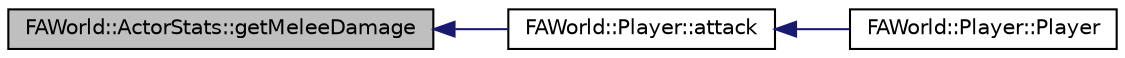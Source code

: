 digraph G
{
  edge [fontname="Helvetica",fontsize="10",labelfontname="Helvetica",labelfontsize="10"];
  node [fontname="Helvetica",fontsize="10",shape=record];
  rankdir="LR";
  Node1 [label="FAWorld::ActorStats::getMeleeDamage",height=0.2,width=0.4,color="black", fillcolor="grey75", style="filled" fontcolor="black"];
  Node1 -> Node2 [dir="back",color="midnightblue",fontsize="10",style="solid",fontname="Helvetica"];
  Node2 [label="FAWorld::Player::attack",height=0.2,width=0.4,color="black", fillcolor="white", style="filled",URL="$class_f_a_world_1_1_player.html#aa4da592bd7d2a7523212fe7ba91b4861"];
  Node2 -> Node3 [dir="back",color="midnightblue",fontsize="10",style="solid",fontname="Helvetica"];
  Node3 [label="FAWorld::Player::Player",height=0.2,width=0.4,color="black", fillcolor="white", style="filled",URL="$class_f_a_world_1_1_player.html#a1f1fe37fd8144a89a4f495a760cbd797"];
}
